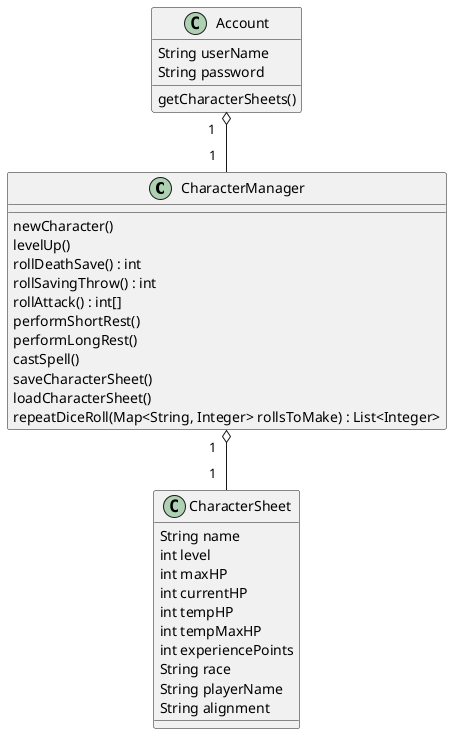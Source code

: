 @startuml
'https://plantuml.com/class-diagram


CharacterManager "1   " o-- "1   " CharacterSheet
Account "1   " o-- "1   " CharacterManager



class Account {
String userName
String password

getCharacterSheets()
}

class CharacterManager {

newCharacter()
levelUp()
rollDeathSave() : int
rollSavingThrow() : int
rollAttack() : int[]
performShortRest()
performLongRest()
castSpell()
saveCharacterSheet()
loadCharacterSheet()
repeatDiceRoll(Map<String, Integer> rollsToMake) : List<Integer>

}
class CharacterSheet {
String name
int level
int maxHP
int currentHP
int tempHP
int tempMaxHP
int experiencePoints
String race
String playerName
String alignment





}

@enduml

